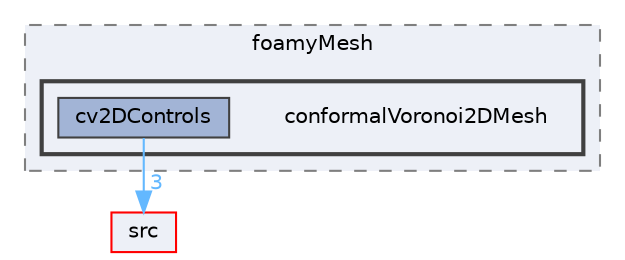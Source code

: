 digraph "applications/utilities/mesh/generation/foamyMesh/conformalVoronoi2DMesh"
{
 // LATEX_PDF_SIZE
  bgcolor="transparent";
  edge [fontname=Helvetica,fontsize=10,labelfontname=Helvetica,labelfontsize=10];
  node [fontname=Helvetica,fontsize=10,shape=box,height=0.2,width=0.4];
  compound=true
  subgraph clusterdir_525b031d9ecda2adbb84a631566a9480 {
    graph [ bgcolor="#edf0f7", pencolor="grey50", label="foamyMesh", fontname=Helvetica,fontsize=10 style="filled,dashed", URL="dir_525b031d9ecda2adbb84a631566a9480.html",tooltip=""]
  subgraph clusterdir_8fc3c4d9e6c915109a88d5893f6b8ae4 {
    graph [ bgcolor="#edf0f7", pencolor="grey25", label="", fontname=Helvetica,fontsize=10 style="filled,bold", URL="dir_8fc3c4d9e6c915109a88d5893f6b8ae4.html",tooltip=""]
    dir_8fc3c4d9e6c915109a88d5893f6b8ae4 [shape=plaintext, label="conformalVoronoi2DMesh"];
  dir_62da0babdf0f2cdc8aeca65124049013 [label="cv2DControls", fillcolor="#a2b4d6", color="grey25", style="filled", URL="dir_62da0babdf0f2cdc8aeca65124049013.html",tooltip=""];
  }
  }
  dir_68267d1309a1af8e8297ef4c3efbcdba [label="src", fillcolor="#edf0f7", color="red", style="filled", URL="dir_68267d1309a1af8e8297ef4c3efbcdba.html",tooltip=""];
  dir_62da0babdf0f2cdc8aeca65124049013->dir_68267d1309a1af8e8297ef4c3efbcdba [headlabel="3", labeldistance=1.5 headhref="dir_000752_003729.html" href="dir_000752_003729.html" color="steelblue1" fontcolor="steelblue1"];
}
